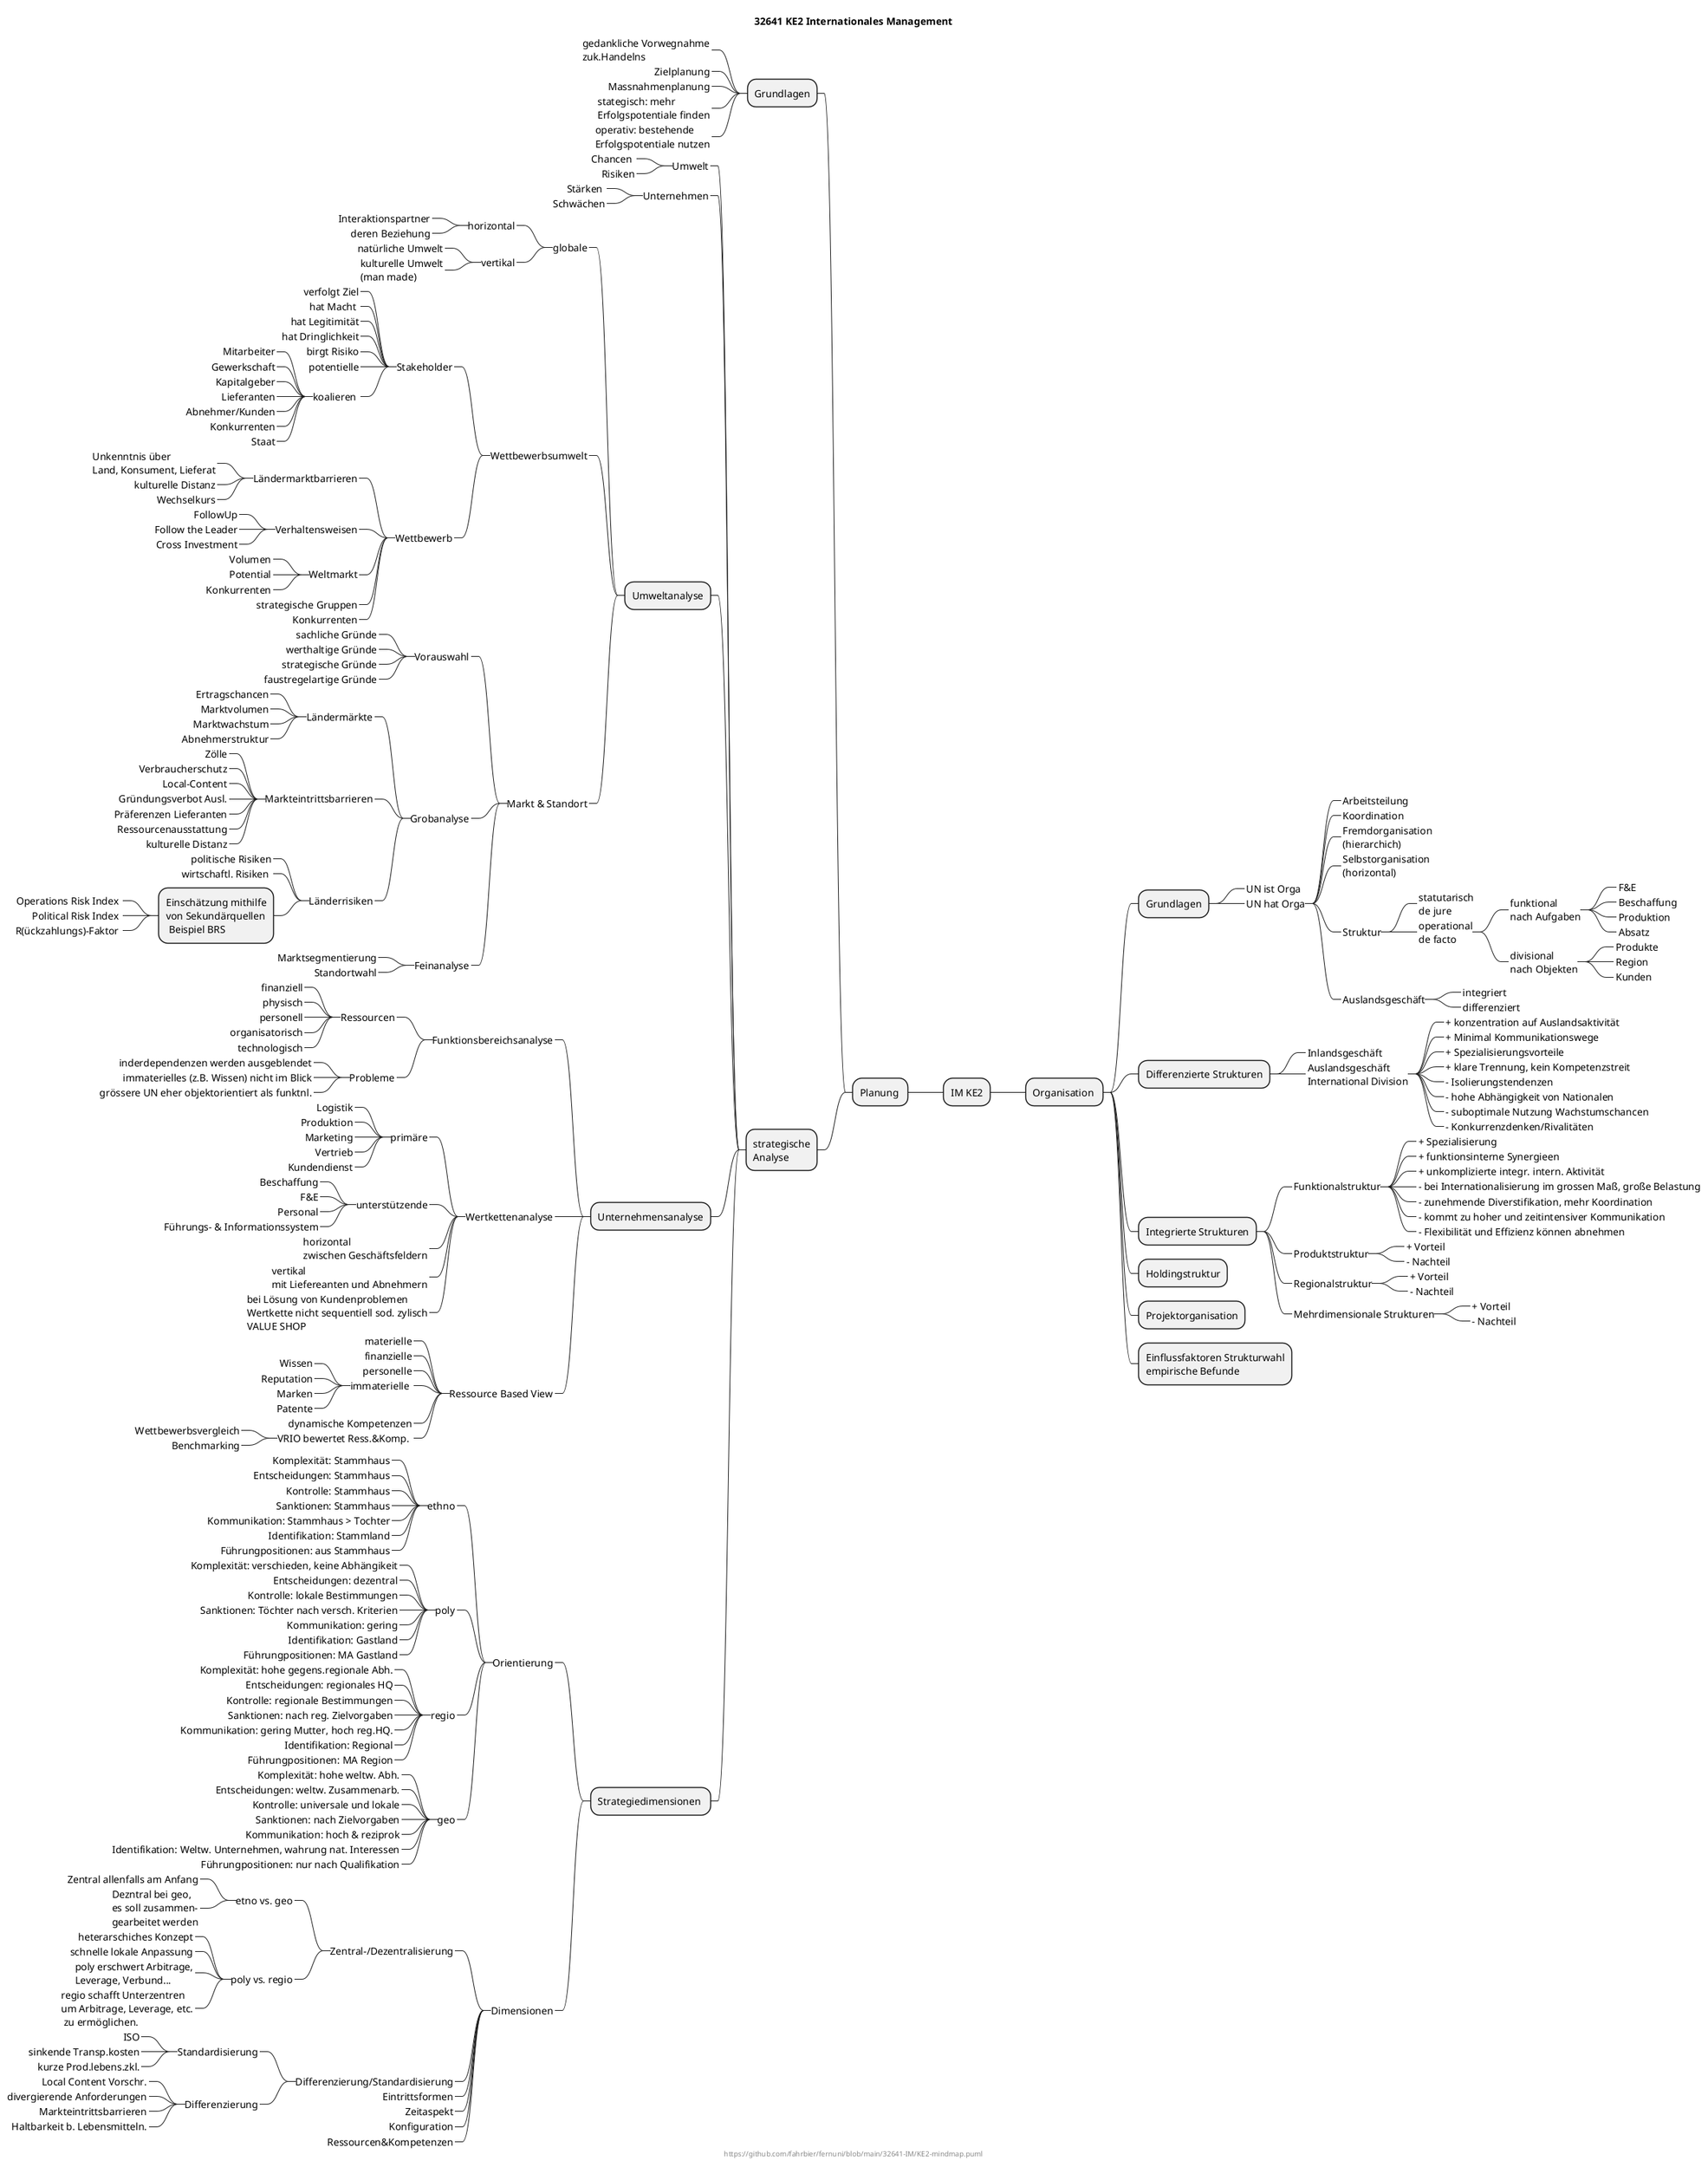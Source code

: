 @startmindmap
title 32641 KE2 Internationales Management
center footer https://github.com/fahrbier/fernuni/blob/main/32641-IM/KE2-mindmap.puml

+ IM KE2
-- Planung 
--- Grundlagen
----_ gedankliche Vorwegnahme\nzuk.Handelns
----_ Zielplanung
----_ Massnahmenplanung
----_ stategisch: mehr\nErfolgspotentiale finden
----_ operativ: bestehende\nErfolgspotentiale nutzen


--- strategische\nAnalyse
----_ Umwelt
-----_ Chancen 
-----_ Risiken
----_ Unternehmen
-----_ Stärken 
-----_ Schwächen
---- Umweltanalyse
-----_ globale
------_ horizontal
-------_ Interaktionspartner
-------_ deren Beziehung
------_ vertikal
-------_ natürliche Umwelt
-------_ kulturelle Umwelt\n(man made)
-----_ Wettbewerbsumwelt

------_ Stakeholder
-------_ verfolgt Ziel
-------_ hat Macht 
-------_ hat Legitimität
-------_ hat Dringlichkeit
-------_ birgt Risiko
-------_ potentielle
-------_ koalieren 
--------_ Mitarbeiter
--------_ Gewerkschaft
--------_ Kapitalgeber
--------_ Lieferanten
--------_ Abnehmer/Kunden
--------_ Konkurrenten
--------_ Staat
------_ Wettbewerb
-------_ Ländermarktbarrieren
--------_ Unkenntnis über\nLand, Konsument, Lieferat
--------_ kulturelle Distanz
--------_ Wechselkurs
-------_ Verhaltensweisen
--------_ FollowUp
--------_ Follow the Leader
--------_ Cross Investment
-------_ Weltmarkt
--------_ Volumen
--------_ Potential
--------_ Konkurrenten
-------_ strategische Gruppen
-------_ Konkurrenten


-----_ Markt & Standort
------_ Vorauswahl
-------_ sachliche Gründe
-------_ werthaltige Gründe
-------_ strategische Gründe
-------_ faustregelartige Gründe

------_ Grobanalyse
-------_ Ländermärkte
--------_ Ertragschancen
--------_ Marktvolumen
--------_ Marktwachstum
--------_ Abnehmerstruktur
-------_ Markteintrittsbarrieren
--------_ Zölle
--------_ Verbraucherschutz
--------_ Local-Content
--------_ Gründungsverbot Ausl.
--------_ Präferenzen Lieferanten
--------_ Ressourcenausstattung
--------_ kulturelle Distanz
-------_ Länderrisiken
--------_ politische Risiken
--------_ wirtschaftl. Risiken 
-------- Einschätzung mithilfe\nvon Sekundärquellen\n Beispiel BRS 
---------_ Operations Risk Index 
---------_ Political Risk Index 
---------_ R(ückzahlungs)-Faktor 



------_ Feinanalyse
-------_ Marktsegmentierung
-------_ Standortwahl

---- Unternehmensanalyse
-----_ Funktionsbereichsanalyse
------_ Ressourcen
-------_ finanziell
-------_ physisch
-------_ personell
-------_ organisatorisch
-------_ technologisch
------_ Probleme
-------_ inderdependenzen werden ausgeblendet
-------_ immaterielles (z.B. Wissen) nicht im Blick
-------_ grössere UN eher objektorientiert als funktnl.

-----_ Wertkettenanalyse
------_ primäre
-------_ Logistik
-------_ Produktion
-------_ Marketing
-------_ Vertrieb
-------_ Kundendienst
------_ unterstützende
-------_ Beschaffung
-------_ F&E
-------_ Personal
-------_ Führungs- & Informationssystem
------_ horizontal\nzwischen Geschäftsfeldern
------_ vertikal\nmit Liefereanten und Abnehmern
------_ bei Lösung von Kundenproblemen\nWertkette nicht sequentiell sod. zylisch\nVALUE SHOP

-----_ Ressource Based View
------_ materielle
------_ finanzielle
------_ personelle
------_ immaterielle 
-------_ Wissen
-------_ Reputation
-------_ Marken
-------_ Patente
------_ dynamische Kompetenzen
------_ VRIO bewertet Ress.&Komp. 
-------_ Wettbewerbsvergleich
-------_ Benchmarking

---- Strategiedimensionen 
-----_ Orientierung
------_ ethno
-------_ Komplexität: Stammhaus
-------_ Entscheidungen: Stammhaus
-------_ Kontrolle: Stammhaus
-------_ Sanktionen: Stammhaus
-------_ Kommunikation: Stammhaus > Tochter
-------_ Identifikation: Stammland
-------_ Führungpositionen: aus Stammhaus


------_ poly
-------_ Komplexität: verschieden, keine Abhängikeit
-------_ Entscheidungen: dezentral
-------_ Kontrolle: lokale Bestimmungen
-------_ Sanktionen: Töchter nach versch. Kriterien
-------_ Kommunikation: gering
-------_ Identifikation: Gastland
-------_ Führungpositionen: MA Gastland


------_ regio
-------_ Komplexität: hohe gegens.regionale Abh.
-------_ Entscheidungen: regionales HQ
-------_ Kontrolle: regionale Bestimmungen
-------_ Sanktionen: nach reg. Zielvorgaben
-------_ Kommunikation: gering Mutter, hoch reg.HQ.
-------_ Identifikation: Regional
-------_ Führungpositionen: MA Region

------_ geo
-------_ Komplexität: hohe weltw. Abh.
-------_ Entscheidungen: weltw. Zusammenarb.
-------_ Kontrolle: universale und lokale
-------_ Sanktionen: nach Zielvorgaben
-------_ Kommunikation: hoch & reziprok
-------_ Identifikation: Weltw. Unternehmen, wahrung nat. Interessen
-------_ Führungpositionen: nur nach Qualifikation

-----_ Dimensionen

------_ Zentral-/Dezentralisierung
-------_ etno vs. geo
--------_ Zentral allenfalls am Anfang
--------_ Dezntral bei geo,\nes soll zusammen-\ngearbeitet werden
-------_ poly vs. regio
--------_ heterarschiches Konzept
--------_ schnelle lokale Anpassung
--------_ poly erschwert Arbitrage,\nLeverage, Verbund...
--------_ regio schafft Unterzentren\num Arbitrage, Leverage, etc.\n zu ermöglichen.



------_ Differenzierung/Standardisierung
-------_ Standardisierung
--------_ ISO
--------_ sinkende Transp.kosten
--------_ kurze Prod.lebens.zkl.
-------_ Differenzierung
--------_ Local Content Vorschr.
--------_ divergierende Anforderungen
--------_ Markteintrittsbarrieren
--------_ Haltbarkeit b. Lebensmitteln.




------_ Eintrittsformen
------_ Zeitaspekt
------_ Konfiguration
------_ Ressourcen&Kompetenzen

++ Organisation 
+++ Grundlagen
++++_ UN ist Orga
++++_ UN hat Orga
+++++_ Arbeitsteilung
+++++_ Koordination
+++++_ Fremdorganisation\n(hierarchich)
+++++_ Selbstorganisation\n(horizontal)
+++++_ Struktur
++++++_ statutarisch\nde jure
++++++_ operational\nde facto
+++++++_ funktional\nnach Aufgaben
++++++++_ F&E
++++++++_ Beschaffung
++++++++_ Produktion
++++++++_ Absatz
+++++++_ divisional\nnach Objekten
++++++++_ Produkte
++++++++_ Region
++++++++_ Kunden
+++++_ Auslandsgeschäft
++++++_ integriert
++++++_ differenziert

+++ Differenzierte Strukturen
++++_ Inlandsgeschäft
++++_ Auslandsgeschäft\nInternational Division
+++++_ + konzentration auf Auslandsaktivität
+++++_ + Minimal Kommunikationswege
+++++_ + Spezialisierungsvorteile
+++++_ + klare Trennung, kein Kompetenzstreit
+++++_ - Isolierungstendenzen
+++++_ - hohe Abhängigkeit von Nationalen
+++++_ - suboptimale Nutzung Wachstumschancen
+++++_ - Konkurrenzdenken/Rivalitäten




+++ Integrierte Strukturen
++++_ Funktionalstruktur
+++++_ + Spezialisierung
+++++_ + funktionsinterne Synergieen
+++++_ + unkomplizierte integr. intern. Aktivität
+++++_ - bei Internationalisierung im grossen Maß, große Belastung
+++++_ - zunehmende Diverstifikation, mehr Koordination
+++++_ - kommt zu hoher und zeitintensiver Kommunikation
+++++_ - Flexibilität und Effizienz können abnehmen
++++_ Produktstruktur
+++++_ + Vorteil
+++++_ - Nachteil
++++_ Regionalstruktur
+++++_ + Vorteil
+++++_ - Nachteil
++++_ Mehrdimensionale Strukturen
+++++_ + Vorteil
+++++_ - Nachteil

+++ Holdingstruktur

+++ Projektorganisation

+++ Einflussfaktoren Strukturwahl\nempirische Befunde

@endmindmap
